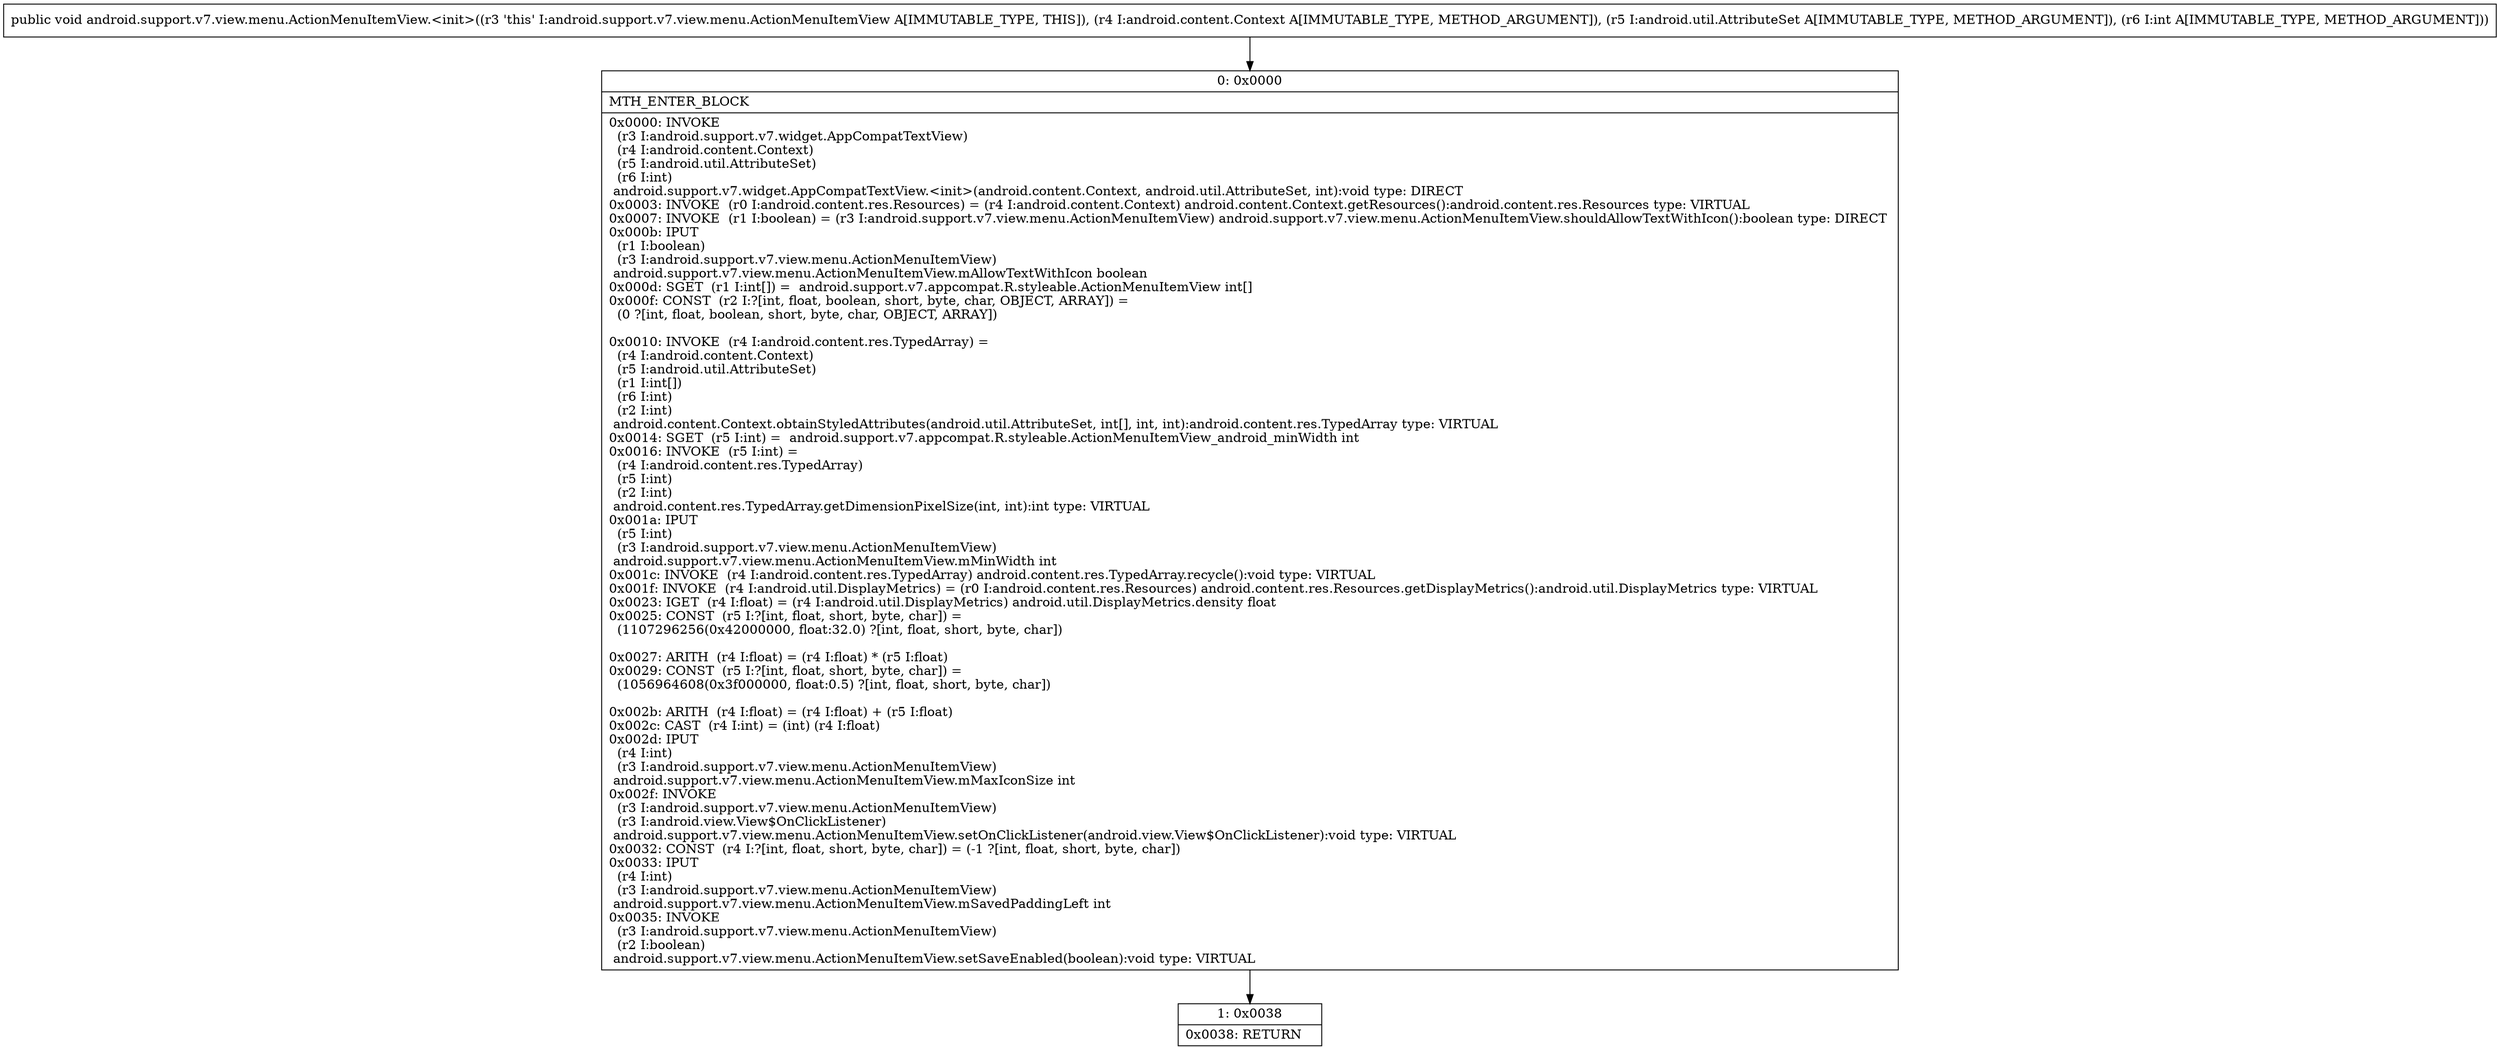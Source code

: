 digraph "CFG forandroid.support.v7.view.menu.ActionMenuItemView.\<init\>(Landroid\/content\/Context;Landroid\/util\/AttributeSet;I)V" {
Node_0 [shape=record,label="{0\:\ 0x0000|MTH_ENTER_BLOCK\l|0x0000: INVOKE  \l  (r3 I:android.support.v7.widget.AppCompatTextView)\l  (r4 I:android.content.Context)\l  (r5 I:android.util.AttributeSet)\l  (r6 I:int)\l android.support.v7.widget.AppCompatTextView.\<init\>(android.content.Context, android.util.AttributeSet, int):void type: DIRECT \l0x0003: INVOKE  (r0 I:android.content.res.Resources) = (r4 I:android.content.Context) android.content.Context.getResources():android.content.res.Resources type: VIRTUAL \l0x0007: INVOKE  (r1 I:boolean) = (r3 I:android.support.v7.view.menu.ActionMenuItemView) android.support.v7.view.menu.ActionMenuItemView.shouldAllowTextWithIcon():boolean type: DIRECT \l0x000b: IPUT  \l  (r1 I:boolean)\l  (r3 I:android.support.v7.view.menu.ActionMenuItemView)\l android.support.v7.view.menu.ActionMenuItemView.mAllowTextWithIcon boolean \l0x000d: SGET  (r1 I:int[]) =  android.support.v7.appcompat.R.styleable.ActionMenuItemView int[] \l0x000f: CONST  (r2 I:?[int, float, boolean, short, byte, char, OBJECT, ARRAY]) = \l  (0 ?[int, float, boolean, short, byte, char, OBJECT, ARRAY])\l \l0x0010: INVOKE  (r4 I:android.content.res.TypedArray) = \l  (r4 I:android.content.Context)\l  (r5 I:android.util.AttributeSet)\l  (r1 I:int[])\l  (r6 I:int)\l  (r2 I:int)\l android.content.Context.obtainStyledAttributes(android.util.AttributeSet, int[], int, int):android.content.res.TypedArray type: VIRTUAL \l0x0014: SGET  (r5 I:int) =  android.support.v7.appcompat.R.styleable.ActionMenuItemView_android_minWidth int \l0x0016: INVOKE  (r5 I:int) = \l  (r4 I:android.content.res.TypedArray)\l  (r5 I:int)\l  (r2 I:int)\l android.content.res.TypedArray.getDimensionPixelSize(int, int):int type: VIRTUAL \l0x001a: IPUT  \l  (r5 I:int)\l  (r3 I:android.support.v7.view.menu.ActionMenuItemView)\l android.support.v7.view.menu.ActionMenuItemView.mMinWidth int \l0x001c: INVOKE  (r4 I:android.content.res.TypedArray) android.content.res.TypedArray.recycle():void type: VIRTUAL \l0x001f: INVOKE  (r4 I:android.util.DisplayMetrics) = (r0 I:android.content.res.Resources) android.content.res.Resources.getDisplayMetrics():android.util.DisplayMetrics type: VIRTUAL \l0x0023: IGET  (r4 I:float) = (r4 I:android.util.DisplayMetrics) android.util.DisplayMetrics.density float \l0x0025: CONST  (r5 I:?[int, float, short, byte, char]) = \l  (1107296256(0x42000000, float:32.0) ?[int, float, short, byte, char])\l \l0x0027: ARITH  (r4 I:float) = (r4 I:float) * (r5 I:float) \l0x0029: CONST  (r5 I:?[int, float, short, byte, char]) = \l  (1056964608(0x3f000000, float:0.5) ?[int, float, short, byte, char])\l \l0x002b: ARITH  (r4 I:float) = (r4 I:float) + (r5 I:float) \l0x002c: CAST  (r4 I:int) = (int) (r4 I:float) \l0x002d: IPUT  \l  (r4 I:int)\l  (r3 I:android.support.v7.view.menu.ActionMenuItemView)\l android.support.v7.view.menu.ActionMenuItemView.mMaxIconSize int \l0x002f: INVOKE  \l  (r3 I:android.support.v7.view.menu.ActionMenuItemView)\l  (r3 I:android.view.View$OnClickListener)\l android.support.v7.view.menu.ActionMenuItemView.setOnClickListener(android.view.View$OnClickListener):void type: VIRTUAL \l0x0032: CONST  (r4 I:?[int, float, short, byte, char]) = (\-1 ?[int, float, short, byte, char]) \l0x0033: IPUT  \l  (r4 I:int)\l  (r3 I:android.support.v7.view.menu.ActionMenuItemView)\l android.support.v7.view.menu.ActionMenuItemView.mSavedPaddingLeft int \l0x0035: INVOKE  \l  (r3 I:android.support.v7.view.menu.ActionMenuItemView)\l  (r2 I:boolean)\l android.support.v7.view.menu.ActionMenuItemView.setSaveEnabled(boolean):void type: VIRTUAL \l}"];
Node_1 [shape=record,label="{1\:\ 0x0038|0x0038: RETURN   \l}"];
MethodNode[shape=record,label="{public void android.support.v7.view.menu.ActionMenuItemView.\<init\>((r3 'this' I:android.support.v7.view.menu.ActionMenuItemView A[IMMUTABLE_TYPE, THIS]), (r4 I:android.content.Context A[IMMUTABLE_TYPE, METHOD_ARGUMENT]), (r5 I:android.util.AttributeSet A[IMMUTABLE_TYPE, METHOD_ARGUMENT]), (r6 I:int A[IMMUTABLE_TYPE, METHOD_ARGUMENT])) }"];
MethodNode -> Node_0;
Node_0 -> Node_1;
}


